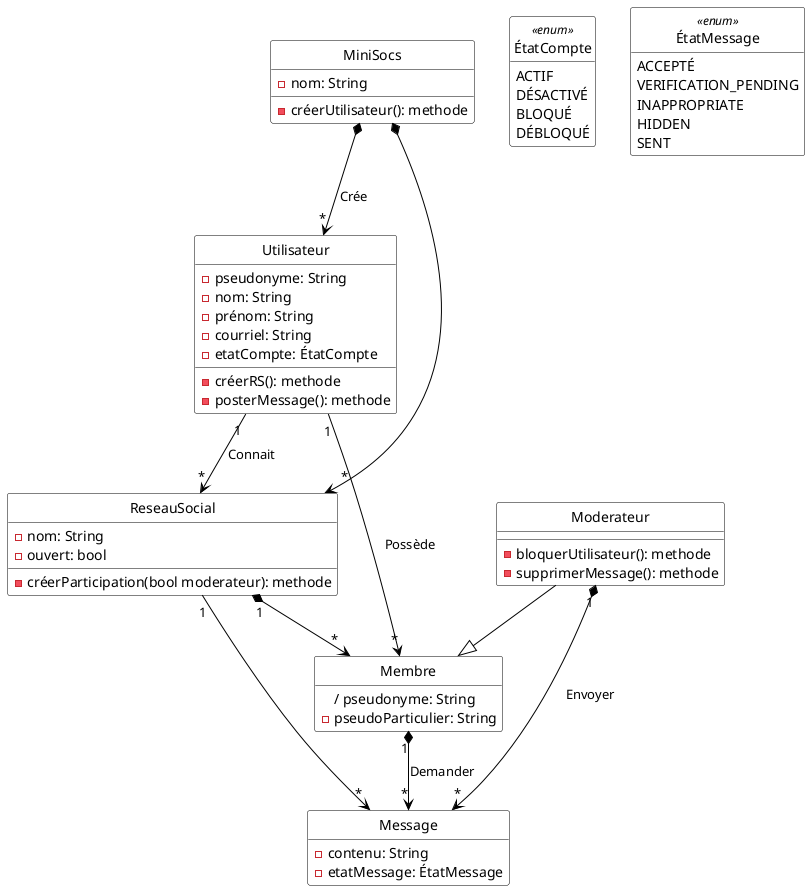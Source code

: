 	@startuml

	'Diagramme de classes (PlantUML)'

	'Configuration charte graphique'
	hide empty methods
	hide circle
	skinparam class {
	  BackgroundColor White
	  ArrowColor Black
	  BorderColor Black
	}

	'Classes, énumérations, etc.'
	class MiniSocs {
	  - nom: String
	  - créerUtilisateur(): methode
	}

	class Utilisateur {
	  - pseudonyme: String
	  - nom: String
	  - prénom: String
	  - courriel: String
	  - etatCompte: ÉtatCompte
	  - créerRS(): methode
	  - posterMessage(): methode
	}

	enum ÉtatCompte <<enum>> {
	  ACTIF
	  DÉSACTIVÉ
	  BLOQUÉ
	  DÉBLOQUÉ
	}

	enum ÉtatMessage <<enum>> {
	  ACCEPTÉ
	  VERIFICATION_PENDING
	  INAPPROPRIATE
	  HIDDEN
	  SENT
	}

	class Membre {
	  / pseudonyme: String
	  - pseudoParticulier: String
	}

	class Moderateur {
	  - bloquerUtilisateur(): methode
	  - supprimerMessage(): methode
	}

	class ReseauSocial {
	  - nom: String
	  - ouvert: bool
	  - créerParticipation(bool moderateur): methode
	}

	class Message {
	  - contenu: String
	  - etatMessage: ÉtatMessage
	}

	'Associations, etc.'
	MiniSocs *--> "*" Utilisateur: Crée
	Utilisateur "1" --> "*" ReseauSocial: Connait
        Utilisateur "1" --> "*" Membre: Possède
	
	Moderateur "1" *--> "*" Message: Envoyer
	Membre "1" *--> "*" Message: Demander
        
	MiniSocs *--> "*" ReseauSocial
        ReseauSocial "1"--> "*" Message
        
	ReseauSocial "1" *--> "*" Membre

	Moderateur --|> Membre
	
	'Au besoin, aides pour le positionnement'

	@enduml
